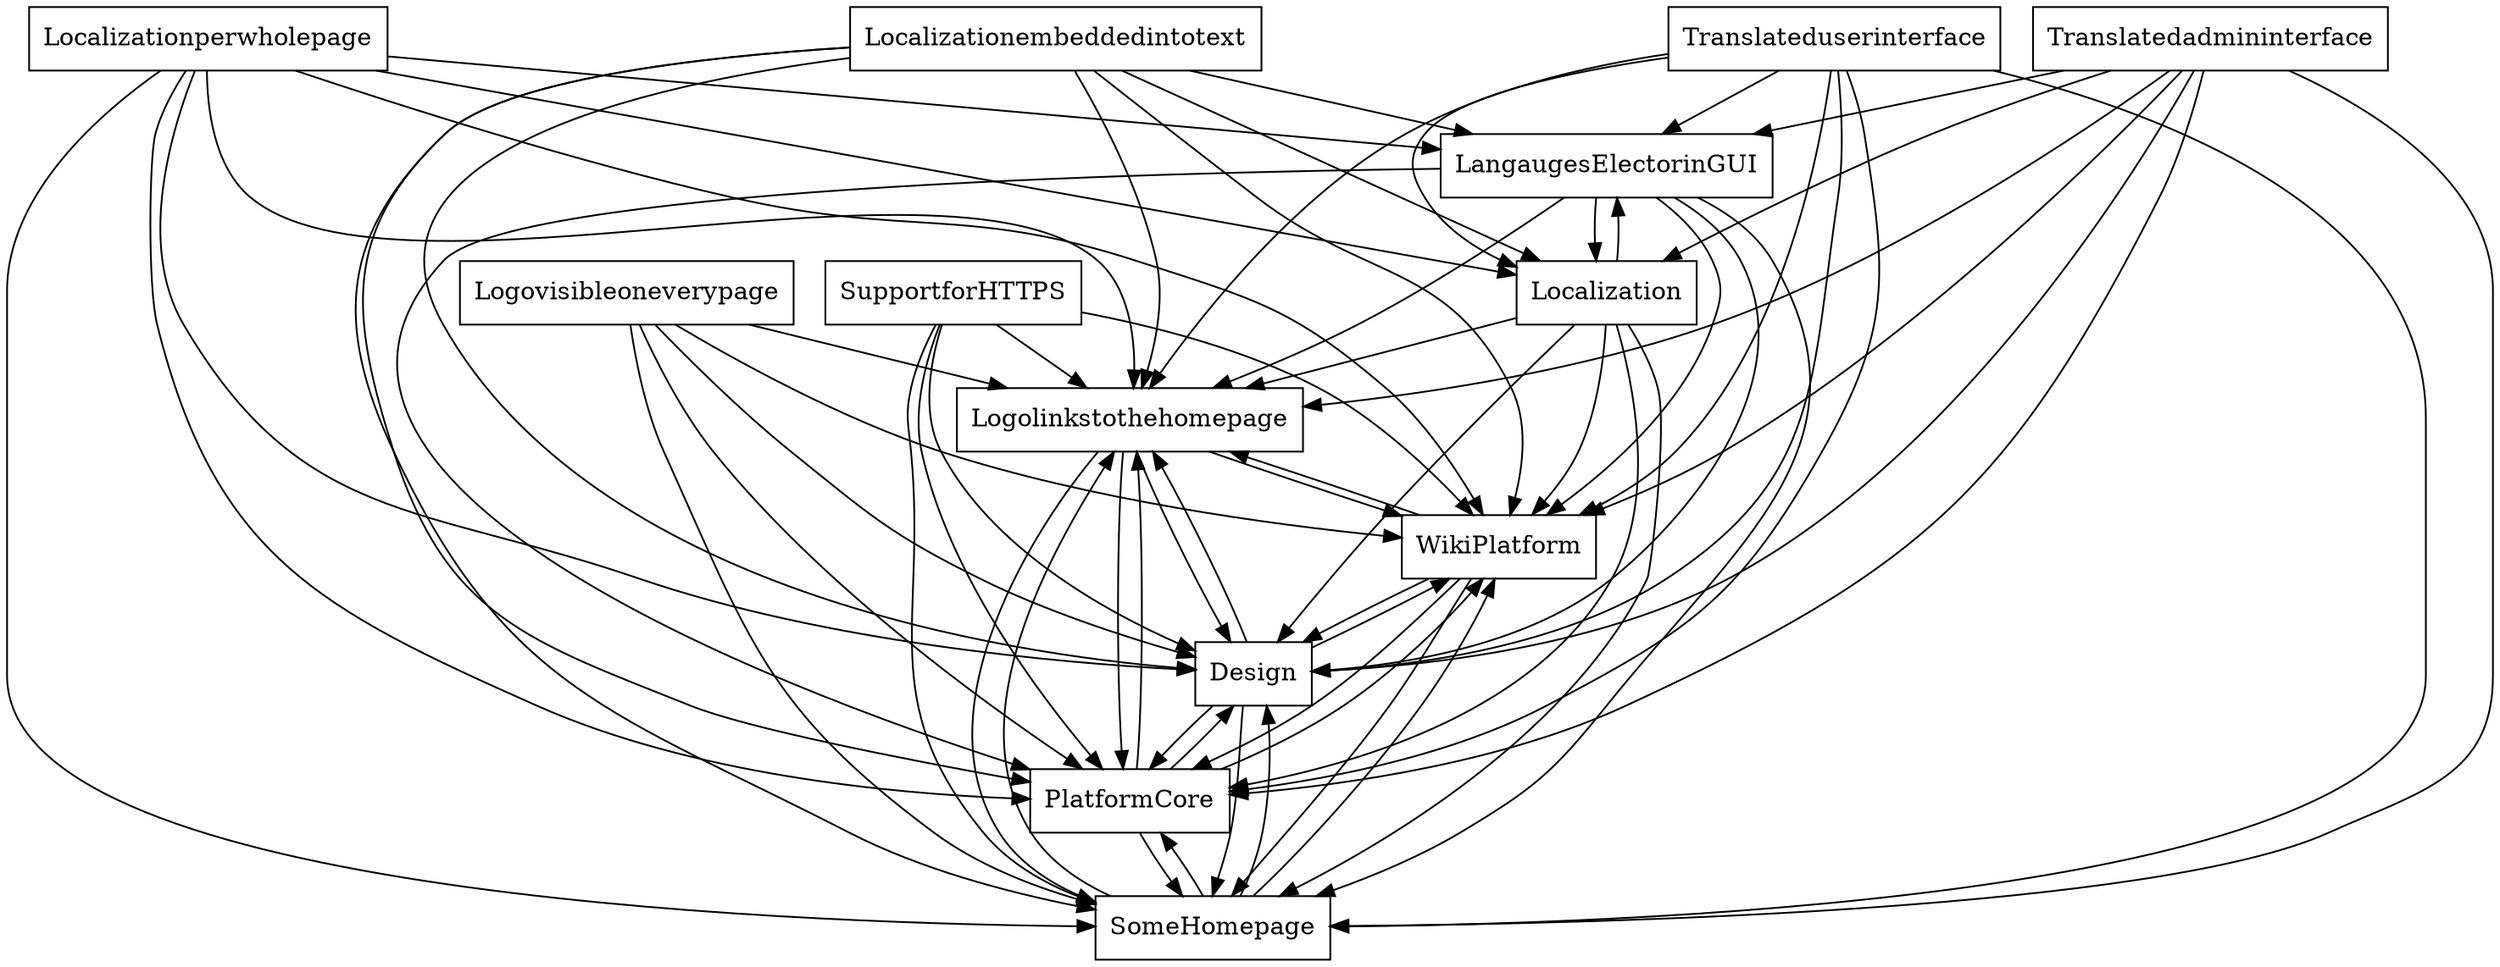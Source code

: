 digraph{
graph [rankdir=TB];
node [shape=box];
edge [arrowhead=normal];
0[label="Logovisibleoneverypage",]
1[label="LangaugesElectorinGUI",]
2[label="Localizationperwholepage",]
3[label="Translateduserinterface",]
4[label="SupportforHTTPS",]
5[label="Logolinkstothehomepage",]
6[label="WikiPlatform",]
7[label="Localization",]
8[label="SomeHomepage",]
9[label="PlatformCore",]
10[label="Translatedadmininterface",]
11[label="Localizationembeddedintotext",]
12[label="Design",]
0->5[label="",]
0->6[label="",]
0->8[label="",]
0->9[label="",]
0->12[label="",]
1->5[label="",]
1->6[label="",]
1->7[label="",]
1->8[label="",]
1->9[label="",]
1->12[label="",]
2->1[label="",]
2->5[label="",]
2->6[label="",]
2->7[label="",]
2->8[label="",]
2->9[label="",]
2->12[label="",]
3->1[label="",]
3->5[label="",]
3->6[label="",]
3->7[label="",]
3->8[label="",]
3->9[label="",]
3->12[label="",]
4->5[label="",]
4->6[label="",]
4->8[label="",]
4->9[label="",]
4->12[label="",]
5->6[label="",]
5->8[label="",]
5->9[label="",]
5->12[label="",]
6->5[label="",]
6->8[label="",]
6->9[label="",]
6->12[label="",]
7->1[label="",]
7->5[label="",]
7->6[label="",]
7->8[label="",]
7->9[label="",]
7->12[label="",]
8->5[label="",]
8->6[label="",]
8->9[label="",]
8->12[label="",]
9->5[label="",]
9->6[label="",]
9->8[label="",]
9->12[label="",]
10->1[label="",]
10->5[label="",]
10->6[label="",]
10->7[label="",]
10->8[label="",]
10->9[label="",]
10->12[label="",]
11->1[label="",]
11->5[label="",]
11->6[label="",]
11->7[label="",]
11->8[label="",]
11->9[label="",]
11->12[label="",]
12->5[label="",]
12->6[label="",]
12->8[label="",]
12->9[label="",]
}
